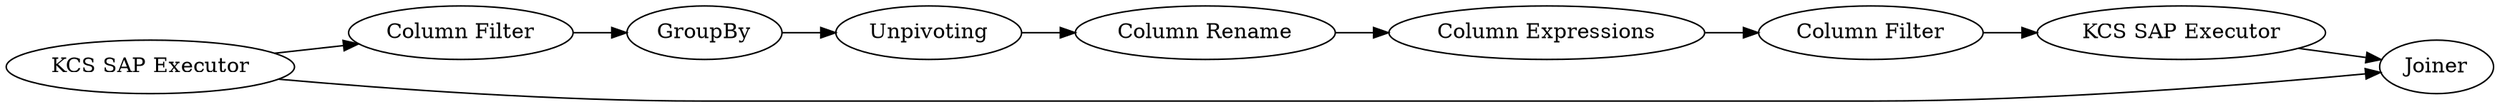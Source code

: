 digraph {
	1 [label="KCS SAP Executor"]
	2 [label="KCS SAP Executor"]
	3 [label="Column Filter"]
	5 [label=GroupBy]
	7 [label=Unpivoting]
	8 [label="Column Rename"]
	15 [label="Column Filter"]
	17 [label="Column Expressions"]
	18 [label=Joiner]
	1 -> 3
	1 -> 18
	2 -> 18
	3 -> 5
	5 -> 7
	7 -> 8
	8 -> 17
	15 -> 2
	17 -> 15
	rankdir=LR
}

